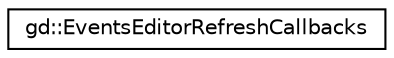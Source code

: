 digraph "Graphical Class Hierarchy"
{
  edge [fontname="Helvetica",fontsize="10",labelfontname="Helvetica",labelfontsize="10"];
  node [fontname="Helvetica",fontsize="10",shape=record];
  rankdir="LR";
  Node1 [label="gd::EventsEditorRefreshCallbacks",height=0.2,width=0.4,color="black", fillcolor="white", style="filled",URL="$classgd_1_1_events_editor_refresh_callbacks.html",tooltip="Internal GD class used to notice events editor they must be refreshed. "];
}
